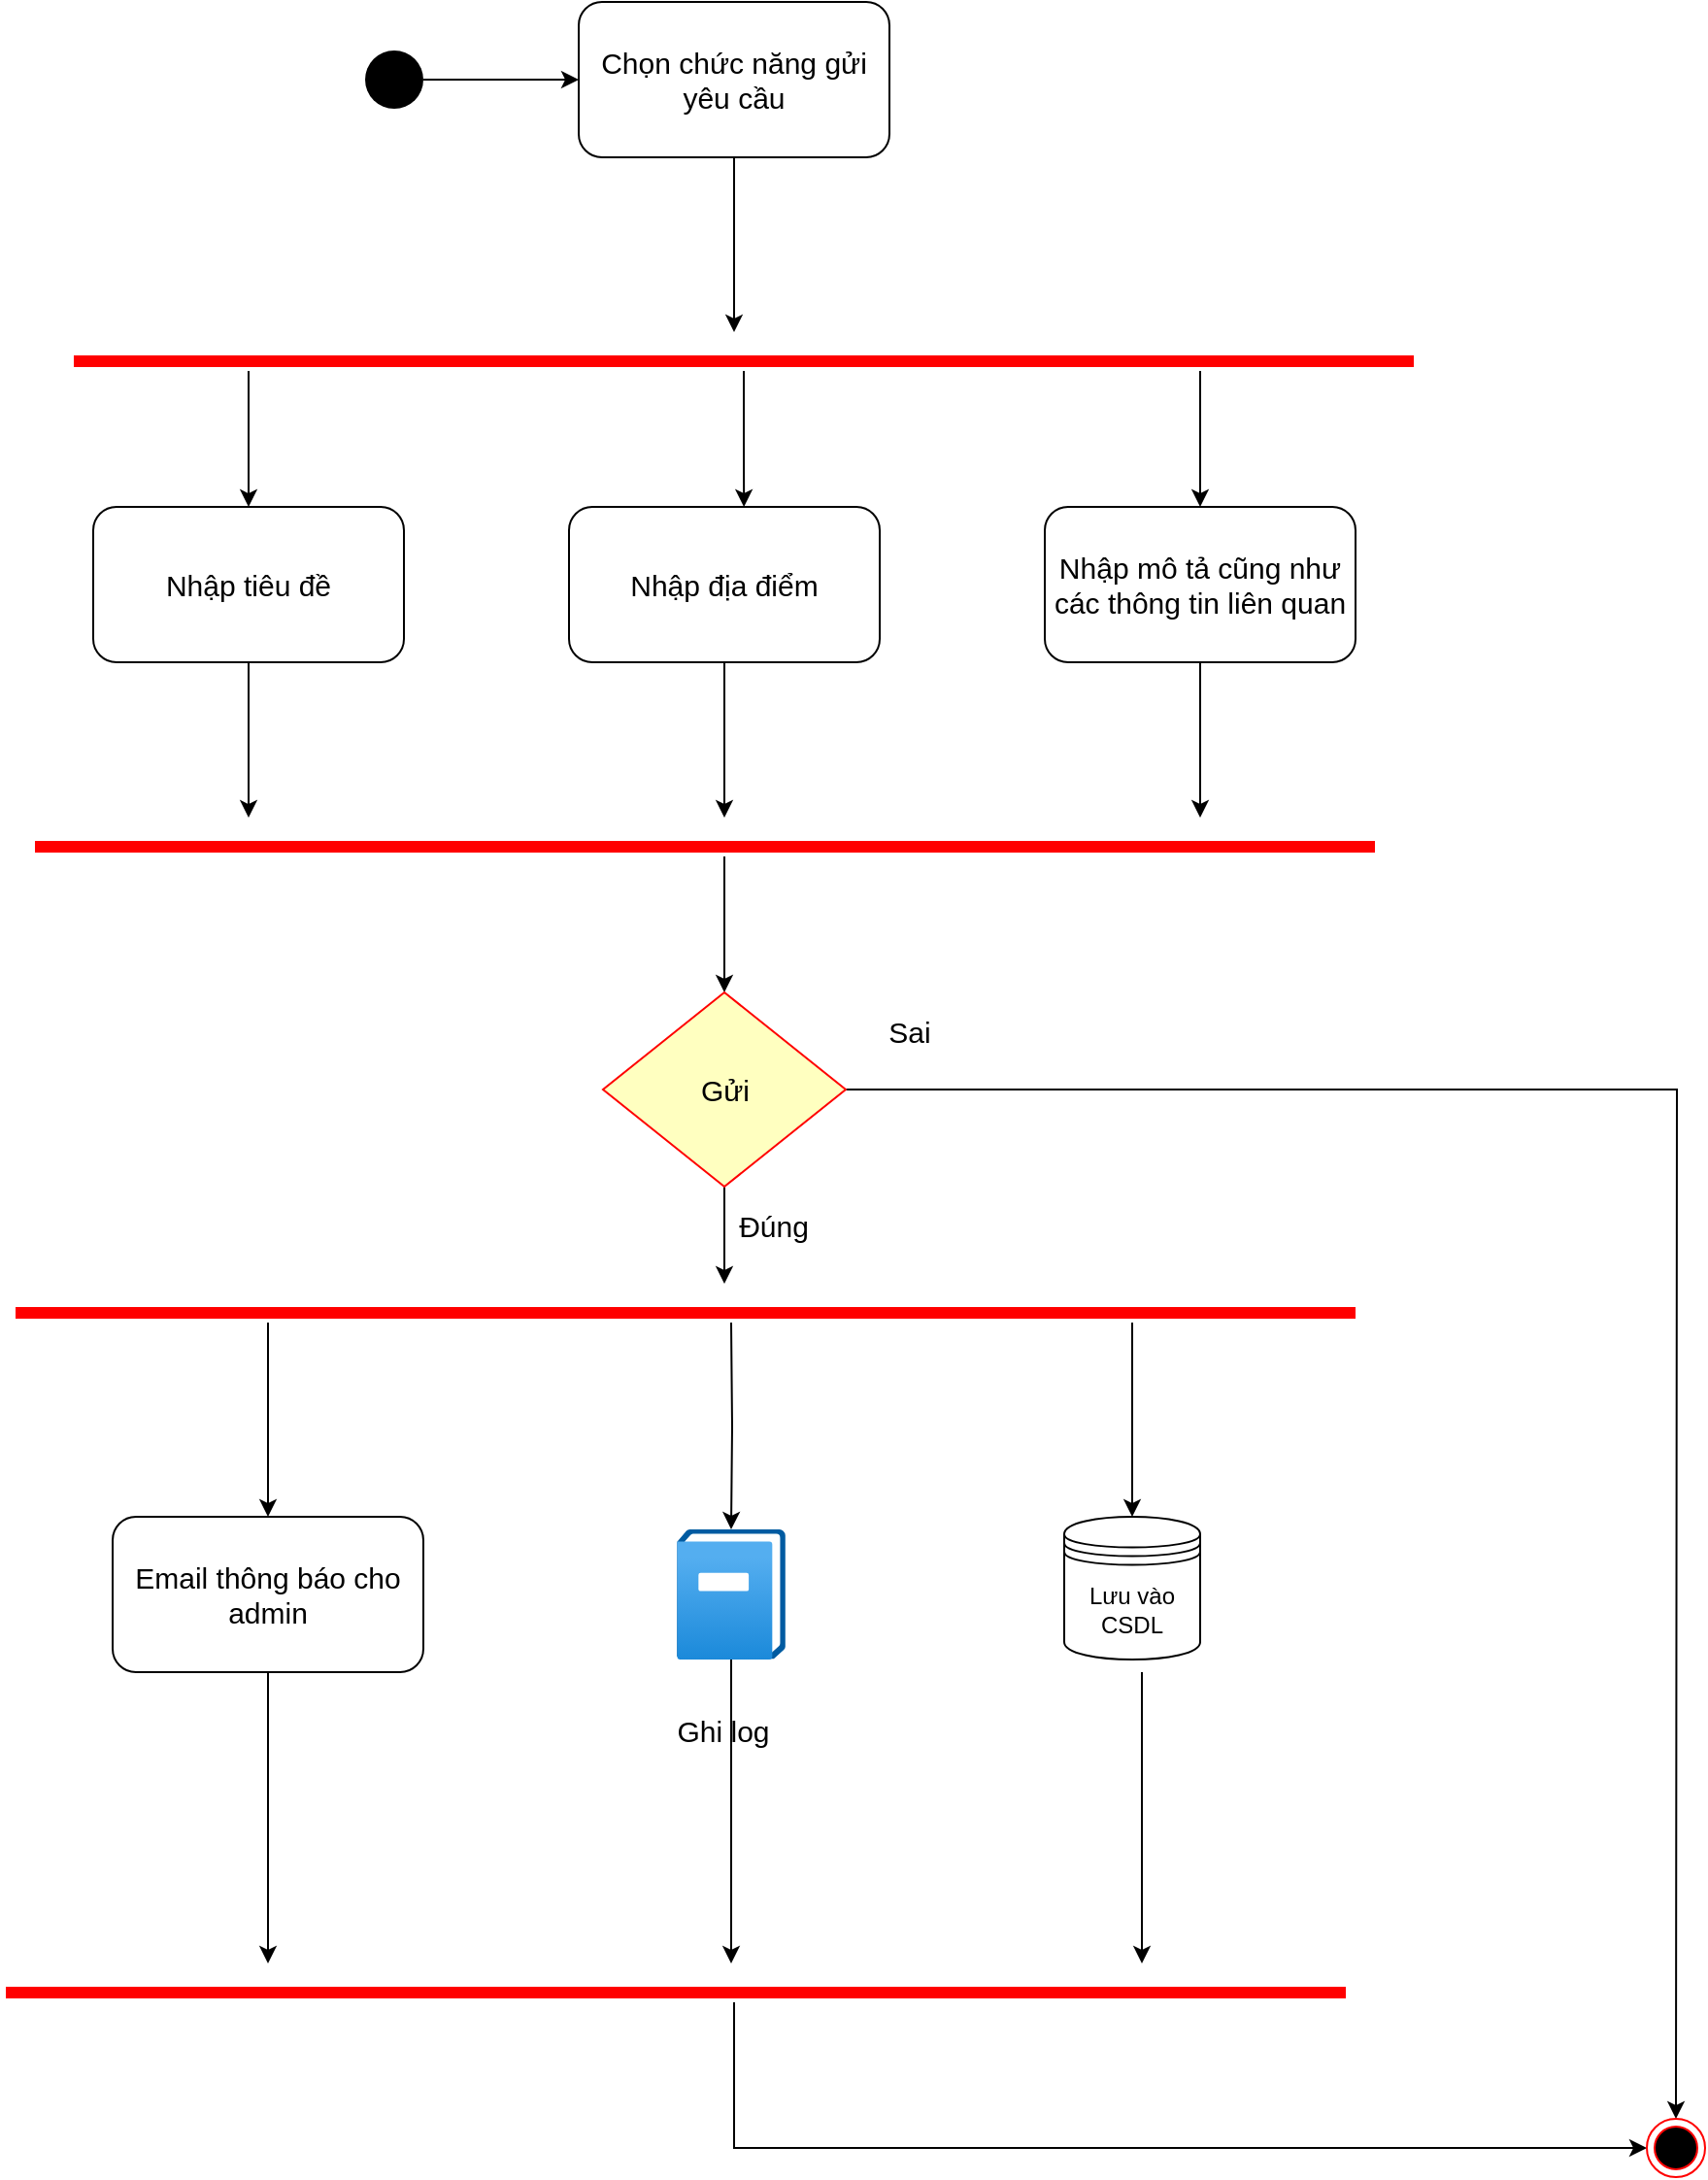<mxfile version="13.9.2" type="device"><diagram name="Page-1" id="e7e014a7-5840-1c2e-5031-d8a46d1fe8dd"><mxGraphModel dx="1038" dy="592" grid="1" gridSize="10" guides="1" tooltips="1" connect="1" arrows="1" fold="1" page="1" pageScale="1" pageWidth="1169" pageHeight="826" background="#ffffff" math="0" shadow="0"><root><mxCell id="0"/><mxCell id="1" parent="0"/><mxCell id="A0P0WAkoeJ6fGI72fvnO-79" style="edgeStyle=orthogonalEdgeStyle;rounded=0;orthogonalLoop=1;jettySize=auto;html=1;entryX=0;entryY=0.5;entryDx=0;entryDy=0;fontSize=15;" parent="1" source="A0P0WAkoeJ6fGI72fvnO-41" target="A0P0WAkoeJ6fGI72fvnO-78" edge="1"><mxGeometry relative="1" as="geometry"/></mxCell><mxCell id="A0P0WAkoeJ6fGI72fvnO-41" value="" style="ellipse;fillColor=#000000;strokeColor=none;" parent="1" vertex="1"><mxGeometry x="410" y="45" width="30" height="30" as="geometry"/></mxCell><mxCell id="A0P0WAkoeJ6fGI72fvnO-164" style="edgeStyle=orthogonalEdgeStyle;rounded=0;orthogonalLoop=1;jettySize=auto;html=1;fontSize=15;" parent="1" source="A0P0WAkoeJ6fGI72fvnO-78" edge="1"><mxGeometry relative="1" as="geometry"><mxPoint x="600" y="190" as="targetPoint"/></mxGeometry></mxCell><mxCell id="A0P0WAkoeJ6fGI72fvnO-78" value="Chọn chức năng gửi yêu cầu" style="shape=rect;html=1;rounded=1;whiteSpace=wrap;align=center;fontSize=15;" parent="1" vertex="1"><mxGeometry x="520" y="20" width="160" height="80" as="geometry"/></mxCell><mxCell id="A0P0WAkoeJ6fGI72fvnO-171" style="edgeStyle=orthogonalEdgeStyle;rounded=0;orthogonalLoop=1;jettySize=auto;html=1;fontSize=15;" parent="1" source="A0P0WAkoeJ6fGI72fvnO-159" edge="1"><mxGeometry relative="1" as="geometry"><mxPoint x="350" y="440" as="targetPoint"/></mxGeometry></mxCell><mxCell id="A0P0WAkoeJ6fGI72fvnO-159" value="Nhập tiêu đề" style="shape=rect;html=1;rounded=1;whiteSpace=wrap;align=center;fontSize=15;" parent="1" vertex="1"><mxGeometry x="270" y="280" width="160" height="80" as="geometry"/></mxCell><mxCell id="A0P0WAkoeJ6fGI72fvnO-173" style="edgeStyle=orthogonalEdgeStyle;rounded=0;orthogonalLoop=1;jettySize=auto;html=1;fontSize=15;" parent="1" source="A0P0WAkoeJ6fGI72fvnO-160" edge="1"><mxGeometry relative="1" as="geometry"><mxPoint x="840" y="440" as="targetPoint"/></mxGeometry></mxCell><mxCell id="A0P0WAkoeJ6fGI72fvnO-160" value="Nhập mô tả cũng như các thông tin liên quan" style="shape=rect;html=1;rounded=1;whiteSpace=wrap;align=center;fontSize=15;" parent="1" vertex="1"><mxGeometry x="760" y="280" width="160" height="80" as="geometry"/></mxCell><mxCell id="A0P0WAkoeJ6fGI72fvnO-172" style="edgeStyle=orthogonalEdgeStyle;rounded=0;orthogonalLoop=1;jettySize=auto;html=1;fontSize=15;" parent="1" source="A0P0WAkoeJ6fGI72fvnO-161" edge="1"><mxGeometry relative="1" as="geometry"><mxPoint x="595" y="440" as="targetPoint"/></mxGeometry></mxCell><mxCell id="A0P0WAkoeJ6fGI72fvnO-161" value="Nhập địa điểm" style="shape=rect;html=1;rounded=1;whiteSpace=wrap;align=center;fontSize=15;" parent="1" vertex="1"><mxGeometry x="515" y="280" width="160" height="80" as="geometry"/></mxCell><mxCell id="A0P0WAkoeJ6fGI72fvnO-165" style="edgeStyle=orthogonalEdgeStyle;rounded=0;orthogonalLoop=1;jettySize=auto;html=1;entryX=0.5;entryY=0;entryDx=0;entryDy=0;fontSize=15;" parent="1" source="A0P0WAkoeJ6fGI72fvnO-162" target="A0P0WAkoeJ6fGI72fvnO-159" edge="1"><mxGeometry relative="1" as="geometry"><Array as="points"><mxPoint x="350" y="230"/><mxPoint x="350" y="230"/></Array></mxGeometry></mxCell><mxCell id="A0P0WAkoeJ6fGI72fvnO-166" style="edgeStyle=orthogonalEdgeStyle;rounded=0;orthogonalLoop=1;jettySize=auto;html=1;entryX=0.563;entryY=0;entryDx=0;entryDy=0;entryPerimeter=0;fontSize=15;" parent="1" source="A0P0WAkoeJ6fGI72fvnO-162" target="A0P0WAkoeJ6fGI72fvnO-161" edge="1"><mxGeometry relative="1" as="geometry"/></mxCell><mxCell id="A0P0WAkoeJ6fGI72fvnO-167" style="edgeStyle=orthogonalEdgeStyle;rounded=0;orthogonalLoop=1;jettySize=auto;html=1;entryX=0.5;entryY=0;entryDx=0;entryDy=0;fontSize=15;" parent="1" source="A0P0WAkoeJ6fGI72fvnO-162" target="A0P0WAkoeJ6fGI72fvnO-160" edge="1"><mxGeometry relative="1" as="geometry"><Array as="points"><mxPoint x="840" y="220"/><mxPoint x="840" y="220"/></Array></mxGeometry></mxCell><mxCell id="A0P0WAkoeJ6fGI72fvnO-162" value="" style="shape=line;html=1;strokeWidth=6;strokeColor=#ff0000;fontSize=15;" parent="1" vertex="1"><mxGeometry x="260" y="200" width="690" height="10" as="geometry"/></mxCell><mxCell id="A0P0WAkoeJ6fGI72fvnO-198" style="edgeStyle=orthogonalEdgeStyle;rounded=0;orthogonalLoop=1;jettySize=auto;html=1;entryX=0.5;entryY=0;entryDx=0;entryDy=0;fontSize=15;" parent="1" source="A0P0WAkoeJ6fGI72fvnO-170" target="A0P0WAkoeJ6fGI72fvnO-193" edge="1"><mxGeometry relative="1" as="geometry"><Array as="points"><mxPoint x="595" y="480"/><mxPoint x="595" y="480"/></Array></mxGeometry></mxCell><mxCell id="A0P0WAkoeJ6fGI72fvnO-170" value="" style="shape=line;html=1;strokeWidth=6;strokeColor=#ff0000;fontSize=15;" parent="1" vertex="1"><mxGeometry x="240" y="450" width="690" height="10" as="geometry"/></mxCell><mxCell id="A0P0WAkoeJ6fGI72fvnO-190" style="edgeStyle=orthogonalEdgeStyle;rounded=0;orthogonalLoop=1;jettySize=auto;html=1;fontSize=15;" parent="1" source="A0P0WAkoeJ6fGI72fvnO-178" edge="1"><mxGeometry relative="1" as="geometry"><mxPoint x="360" y="1030" as="targetPoint"/></mxGeometry></mxCell><mxCell id="A0P0WAkoeJ6fGI72fvnO-178" value="Email thông báo cho admin" style="shape=rect;html=1;rounded=1;whiteSpace=wrap;align=center;fontSize=15;" parent="1" vertex="1"><mxGeometry x="280" y="800" width="160" height="80" as="geometry"/></mxCell><mxCell id="A0P0WAkoeJ6fGI72fvnO-191" style="edgeStyle=orthogonalEdgeStyle;rounded=0;orthogonalLoop=1;jettySize=auto;html=1;fontSize=15;" parent="1" source="A0P0WAkoeJ6fGI72fvnO-179" edge="1"><mxGeometry relative="1" as="geometry"><mxPoint x="598.5" y="1030" as="targetPoint"/></mxGeometry></mxCell><mxCell id="A0P0WAkoeJ6fGI72fvnO-179" value="" style="aspect=fixed;html=1;points=[];align=center;image;fontSize=12;image=img/lib/azure2/management_governance/Activity_Log.svg;" parent="1" vertex="1"><mxGeometry x="570.5" y="806.5" width="56.0" height="67" as="geometry"/></mxCell><mxCell id="A0P0WAkoeJ6fGI72fvnO-180" value="Ghi log" style="text;html=1;align=center;verticalAlign=middle;resizable=0;points=[];autosize=1;fontSize=15;" parent="1" vertex="1"><mxGeometry x="563.5" y="900" width="60" height="20" as="geometry"/></mxCell><mxCell id="A0P0WAkoeJ6fGI72fvnO-192" style="edgeStyle=orthogonalEdgeStyle;rounded=0;orthogonalLoop=1;jettySize=auto;html=1;fontSize=15;" parent="1" edge="1"><mxGeometry relative="1" as="geometry"><mxPoint x="810" y="1030" as="targetPoint"/><mxPoint x="810" y="880" as="sourcePoint"/></mxGeometry></mxCell><mxCell id="A0P0WAkoeJ6fGI72fvnO-186" style="edgeStyle=orthogonalEdgeStyle;rounded=0;orthogonalLoop=1;jettySize=auto;html=1;entryX=0.5;entryY=0;entryDx=0;entryDy=0;fontSize=15;" parent="1" source="A0P0WAkoeJ6fGI72fvnO-184" target="A0P0WAkoeJ6fGI72fvnO-178" edge="1"><mxGeometry relative="1" as="geometry"><Array as="points"><mxPoint x="360" y="710"/><mxPoint x="360" y="710"/></Array></mxGeometry></mxCell><mxCell id="A0P0WAkoeJ6fGI72fvnO-187" style="edgeStyle=orthogonalEdgeStyle;rounded=0;orthogonalLoop=1;jettySize=auto;html=1;fontSize=15;" parent="1" target="A0P0WAkoeJ6fGI72fvnO-179" edge="1"><mxGeometry relative="1" as="geometry"><mxPoint x="598.5" y="700" as="sourcePoint"/></mxGeometry></mxCell><mxCell id="LeyPl9UAxVJMKBwiFax1-2" style="edgeStyle=orthogonalEdgeStyle;rounded=0;orthogonalLoop=1;jettySize=auto;html=1;entryX=0.5;entryY=0;entryDx=0;entryDy=0;" parent="1" target="LeyPl9UAxVJMKBwiFax1-1" edge="1"><mxGeometry relative="1" as="geometry"><mxPoint x="805" y="700" as="sourcePoint"/><Array as="points"><mxPoint x="805" y="730"/><mxPoint x="805" y="730"/></Array></mxGeometry></mxCell><mxCell id="A0P0WAkoeJ6fGI72fvnO-184" value="" style="shape=line;html=1;strokeWidth=6;strokeColor=#ff0000;fontSize=15;" parent="1" vertex="1"><mxGeometry x="230" y="690" width="690" height="10" as="geometry"/></mxCell><mxCell id="A0P0WAkoeJ6fGI72fvnO-202" style="edgeStyle=orthogonalEdgeStyle;rounded=0;orthogonalLoop=1;jettySize=auto;html=1;entryX=0;entryY=0.5;entryDx=0;entryDy=0;fontSize=15;" parent="1" source="A0P0WAkoeJ6fGI72fvnO-189" edge="1"><mxGeometry relative="1" as="geometry"><Array as="points"><mxPoint x="600" y="1125"/></Array><mxPoint x="1070" y="1125" as="targetPoint"/></mxGeometry></mxCell><mxCell id="A0P0WAkoeJ6fGI72fvnO-189" value="" style="shape=line;html=1;strokeWidth=6;strokeColor=#ff0000;fontSize=15;" parent="1" vertex="1"><mxGeometry x="225" y="1040" width="690" height="10" as="geometry"/></mxCell><mxCell id="A0P0WAkoeJ6fGI72fvnO-197" style="edgeStyle=orthogonalEdgeStyle;rounded=0;orthogonalLoop=1;jettySize=auto;html=1;fontSize=15;" parent="1" source="A0P0WAkoeJ6fGI72fvnO-193" edge="1"><mxGeometry relative="1" as="geometry"><mxPoint x="595" y="680" as="targetPoint"/></mxGeometry></mxCell><mxCell id="A0P0WAkoeJ6fGI72fvnO-199" style="edgeStyle=orthogonalEdgeStyle;rounded=0;orthogonalLoop=1;jettySize=auto;html=1;entryX=0.5;entryY=0;entryDx=0;entryDy=0;fontSize=15;" parent="1" source="A0P0WAkoeJ6fGI72fvnO-193" edge="1"><mxGeometry relative="1" as="geometry"><mxPoint x="1085" y="1110" as="targetPoint"/></mxGeometry></mxCell><mxCell id="A0P0WAkoeJ6fGI72fvnO-193" value="Gửi" style="rhombus;whiteSpace=wrap;html=1;fillColor=#ffffc0;strokeColor=#ff0000;fontSize=15;" parent="1" vertex="1"><mxGeometry x="532.5" y="530" width="125" height="100" as="geometry"/></mxCell><mxCell id="A0P0WAkoeJ6fGI72fvnO-200" value="Đúng" style="text;html=1;align=center;verticalAlign=middle;resizable=0;points=[];autosize=1;fontSize=15;" parent="1" vertex="1"><mxGeometry x="595" y="640" width="50" height="20" as="geometry"/></mxCell><mxCell id="A0P0WAkoeJ6fGI72fvnO-201" value="Sai" style="text;html=1;align=center;verticalAlign=middle;resizable=0;points=[];autosize=1;fontSize=15;" parent="1" vertex="1"><mxGeometry x="670" y="540" width="40" height="20" as="geometry"/></mxCell><mxCell id="LeyPl9UAxVJMKBwiFax1-1" value="Lưu vào CSDL" style="shape=datastore;whiteSpace=wrap;html=1;" parent="1" vertex="1"><mxGeometry x="770" y="800" width="70" height="73.5" as="geometry"/></mxCell><mxCell id="dSOMa4jcEKkyfKA6hMQH-1" value="" style="ellipse;html=1;shape=endState;fillColor=#000000;strokeColor=#ff0000;" vertex="1" parent="1"><mxGeometry x="1070" y="1110" width="30" height="30" as="geometry"/></mxCell></root></mxGraphModel></diagram></mxfile>